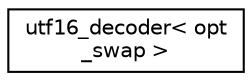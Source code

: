 digraph "Graphical Class Hierarchy"
{
 // LATEX_PDF_SIZE
  edge [fontname="Helvetica",fontsize="10",labelfontname="Helvetica",labelfontsize="10"];
  node [fontname="Helvetica",fontsize="10",shape=record];
  rankdir="LR";
  Node0 [label="utf16_decoder\< opt\l_swap \>",height=0.2,width=0.4,color="black", fillcolor="white", style="filled",URL="$structutf16__decoder.html",tooltip=" "];
}
